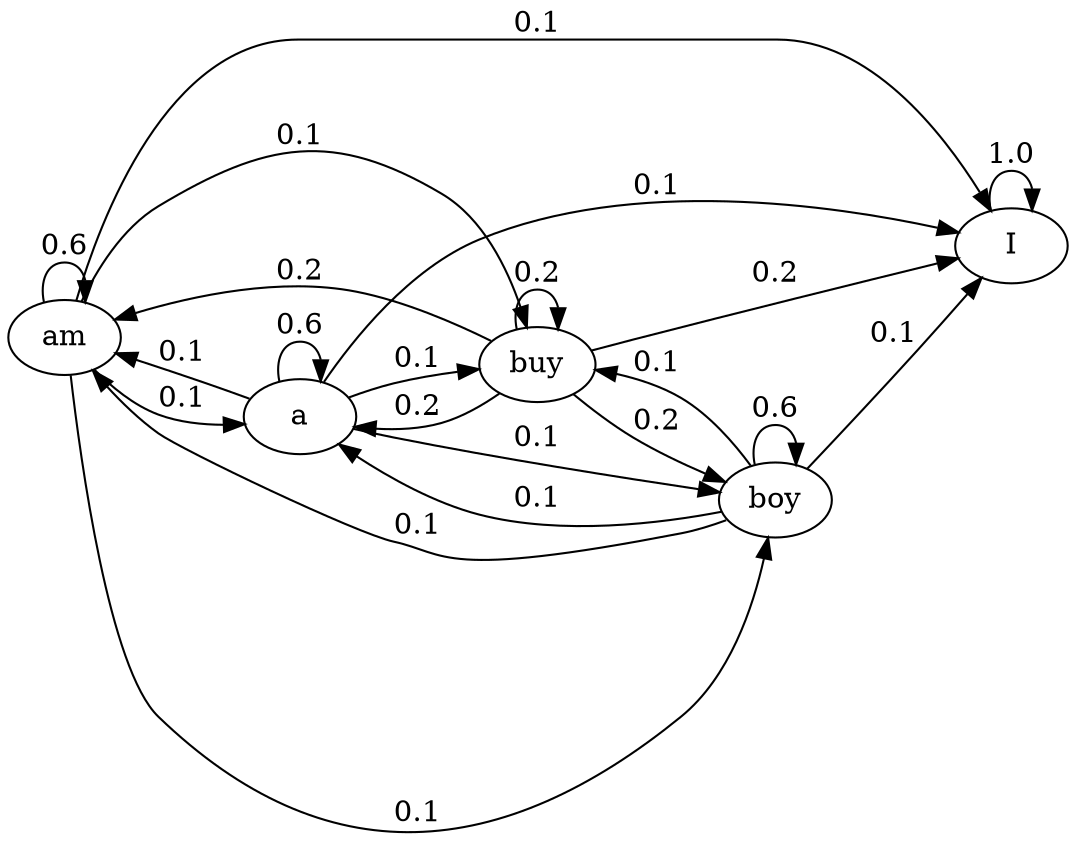digraph G {
node [shape=ellipse]
rankdir=LR;

I -> I [label=1.0];
am -> I [label=0.1];
am -> am [label=0.6];
am -> a [label=0.1];
am -> boy [label=0.1];
am -> buy [label=0.1];
a -> I [label=0.1];
a -> am [label=0.1];
a -> a [label=0.6];
a -> boy [label=0.1];
a -> buy [label=0.1];
boy -> I [label=0.1];
boy -> am [label=0.1];
boy -> a [label=0.1];
boy -> boy [label=0.6];
boy -> buy [label=0.1];
buy -> I [label=0.2];
buy -> am [label=0.2];
buy -> a [label=0.2];
buy -> boy [label=0.2];
buy -> buy [label=0.2];
}
